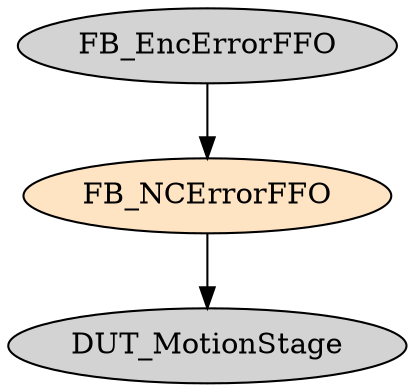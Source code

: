 digraph FB_NCErrorFFO {
     node [style=filled]
    FB_NCErrorFFO [fillcolor = bisque];
    FB_EncErrorFFO -> FB_NCErrorFFO;
    FB_NCErrorFFO -> DUT_MotionStage;
}
